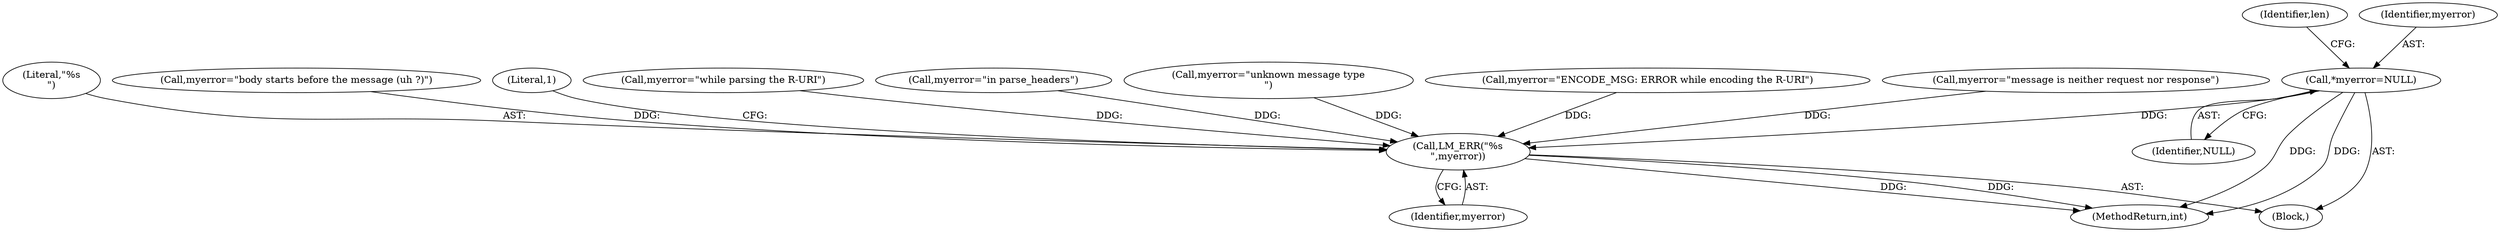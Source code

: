 digraph "0_kamailio_f50c9c853e7809810099c970780c30b0765b0643@pointer" {
"1000131" [label="(Call,*myerror=NULL)"];
"1000776" [label="(Call,LM_ERR(\"%s\n\",myerror))"];
"1000551" [label="(Call,myerror=\"ENCODE_MSG: ERROR while encoding the R-URI\")"];
"1000187" [label="(Call,myerror=\"message is neither request nor response\")"];
"1000777" [label="(Literal,\"%s\n\")"];
"1000137" [label="(Identifier,len)"];
"1000133" [label="(Identifier,NULL)"];
"1000778" [label="(Identifier,myerror)"];
"1000279" [label="(Call,myerror=\"body starts before the message (uh ?)\")"];
"1000131" [label="(Call,*myerror=NULL)"];
"1000781" [label="(Literal,1)"];
"1000120" [label="(Block,)"];
"1000132" [label="(Identifier,myerror)"];
"1000503" [label="(Call,myerror=\"while parsing the R-URI\")"];
"1000782" [label="(MethodReturn,int)"];
"1000776" [label="(Call,LM_ERR(\"%s\n\",myerror))"];
"1000152" [label="(Call,myerror=\"in parse_headers\")"];
"1000238" [label="(Call,myerror=\"unknown message type\n\")"];
"1000131" -> "1000120"  [label="AST: "];
"1000131" -> "1000133"  [label="CFG: "];
"1000132" -> "1000131"  [label="AST: "];
"1000133" -> "1000131"  [label="AST: "];
"1000137" -> "1000131"  [label="CFG: "];
"1000131" -> "1000782"  [label="DDG: "];
"1000131" -> "1000782"  [label="DDG: "];
"1000131" -> "1000776"  [label="DDG: "];
"1000776" -> "1000120"  [label="AST: "];
"1000776" -> "1000778"  [label="CFG: "];
"1000777" -> "1000776"  [label="AST: "];
"1000778" -> "1000776"  [label="AST: "];
"1000781" -> "1000776"  [label="CFG: "];
"1000776" -> "1000782"  [label="DDG: "];
"1000776" -> "1000782"  [label="DDG: "];
"1000187" -> "1000776"  [label="DDG: "];
"1000238" -> "1000776"  [label="DDG: "];
"1000279" -> "1000776"  [label="DDG: "];
"1000152" -> "1000776"  [label="DDG: "];
"1000503" -> "1000776"  [label="DDG: "];
"1000551" -> "1000776"  [label="DDG: "];
}
